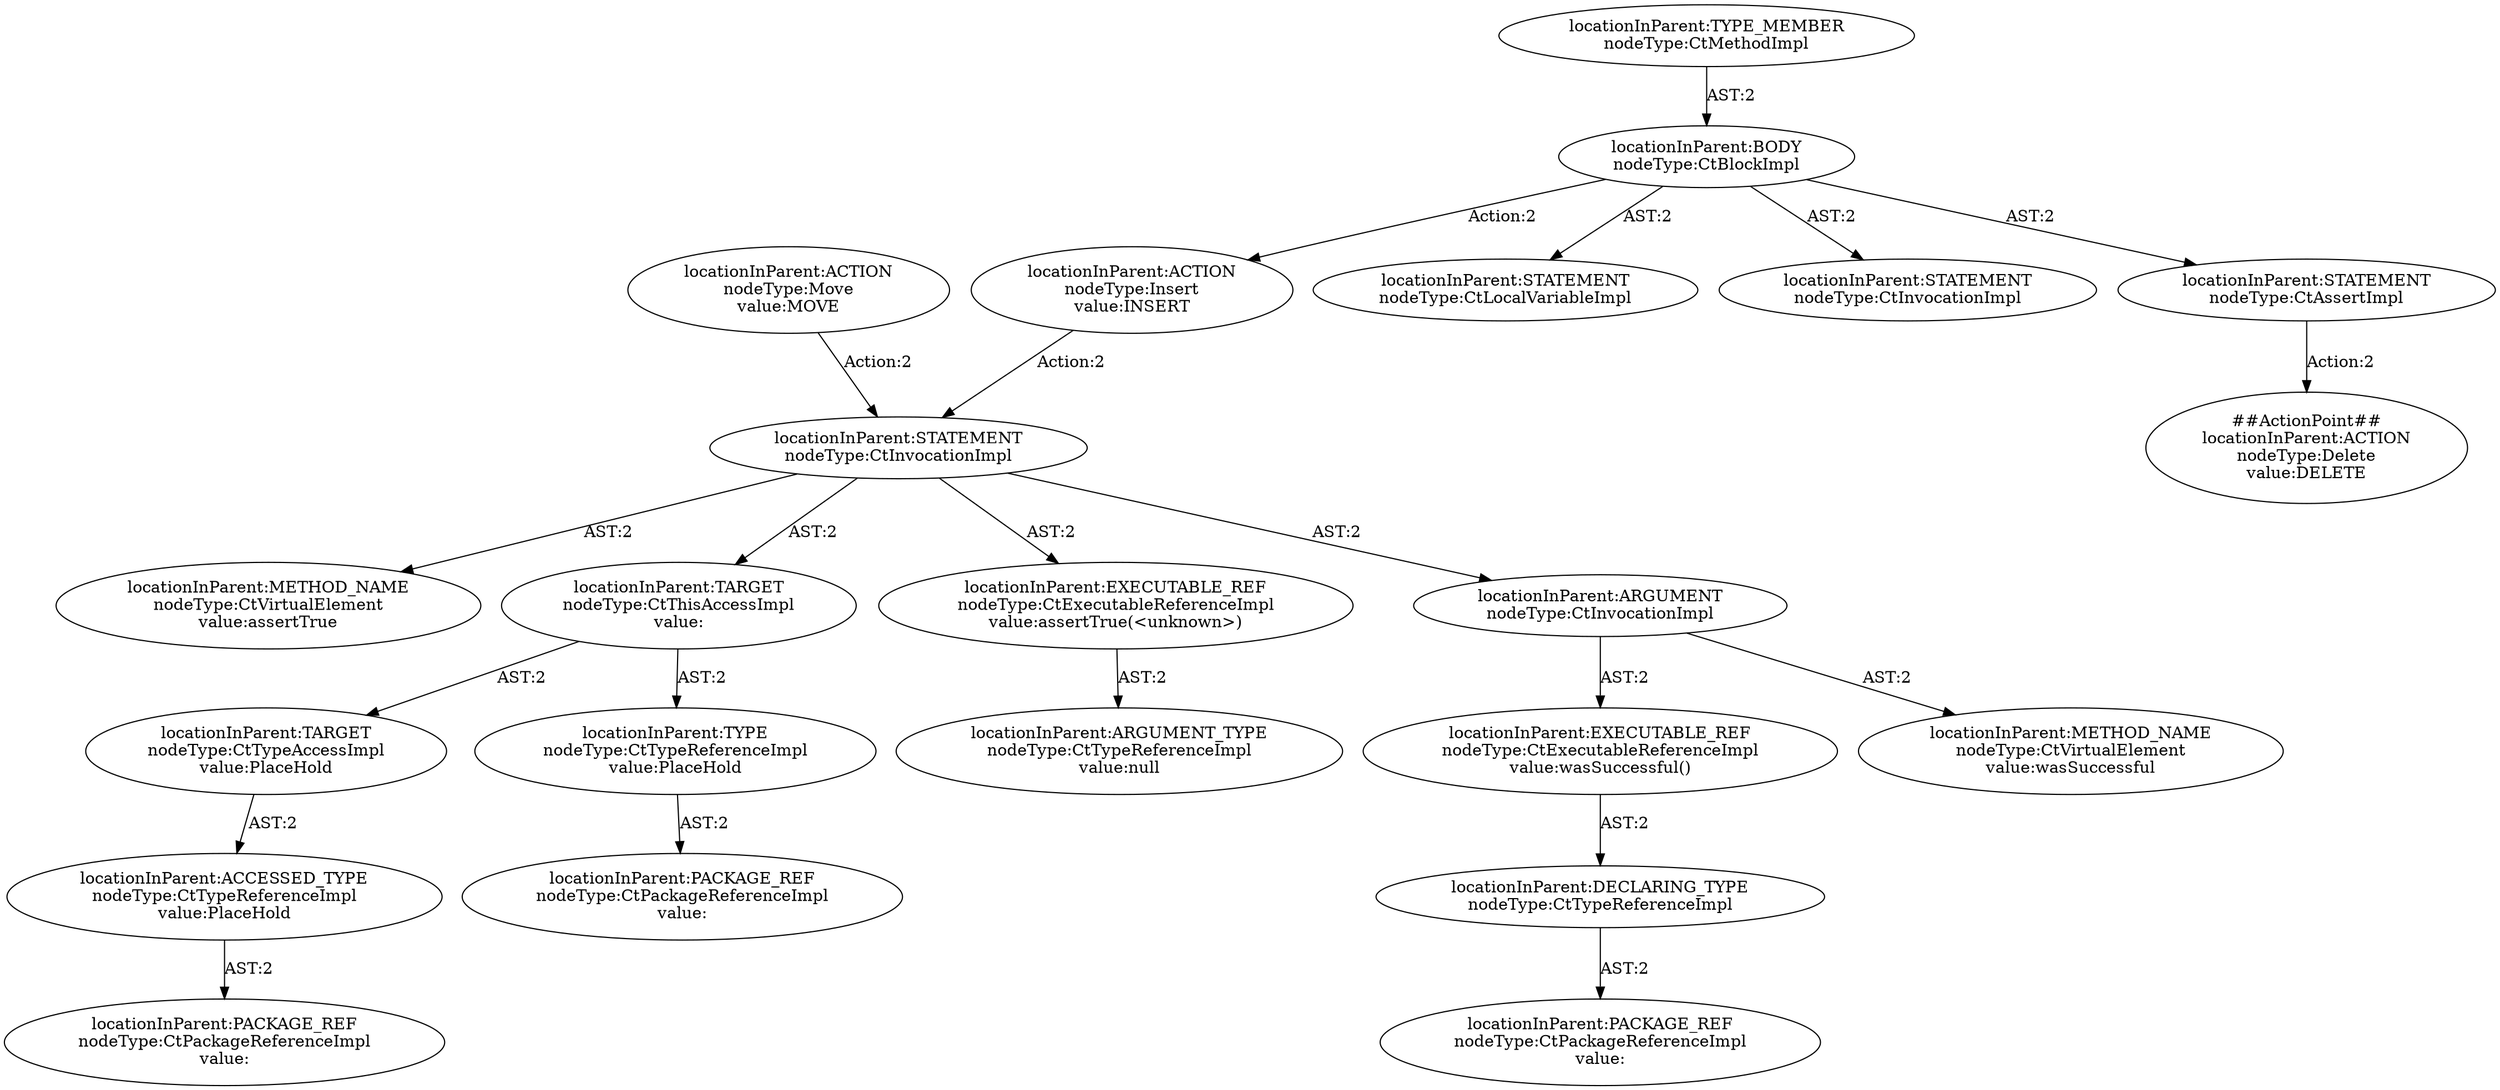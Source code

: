 digraph "Pattern" {
0 [label="##ActionPoint##
locationInParent:ACTION
nodeType:Delete
value:DELETE" shape=ellipse]
1 [label="locationInParent:STATEMENT
nodeType:CtAssertImpl" shape=ellipse]
2 [label="locationInParent:BODY
nodeType:CtBlockImpl" shape=ellipse]
3 [label="locationInParent:TYPE_MEMBER
nodeType:CtMethodImpl" shape=ellipse]
4 [label="locationInParent:STATEMENT
nodeType:CtLocalVariableImpl" shape=ellipse]
5 [label="locationInParent:STATEMENT
nodeType:CtInvocationImpl" shape=ellipse]
6 [label="locationInParent:ACTION
nodeType:Insert
value:INSERT" shape=ellipse]
7 [label="locationInParent:STATEMENT
nodeType:CtInvocationImpl" shape=ellipse]
8 [label="locationInParent:METHOD_NAME
nodeType:CtVirtualElement
value:assertTrue" shape=ellipse]
9 [label="locationInParent:TARGET
nodeType:CtThisAccessImpl
value:" shape=ellipse]
10 [label="locationInParent:TYPE
nodeType:CtTypeReferenceImpl
value:PlaceHold" shape=ellipse]
11 [label="locationInParent:PACKAGE_REF
nodeType:CtPackageReferenceImpl
value:" shape=ellipse]
12 [label="locationInParent:TARGET
nodeType:CtTypeAccessImpl
value:PlaceHold" shape=ellipse]
13 [label="locationInParent:ACCESSED_TYPE
nodeType:CtTypeReferenceImpl
value:PlaceHold" shape=ellipse]
14 [label="locationInParent:PACKAGE_REF
nodeType:CtPackageReferenceImpl
value:" shape=ellipse]
15 [label="locationInParent:EXECUTABLE_REF
nodeType:CtExecutableReferenceImpl
value:assertTrue(<unknown>)" shape=ellipse]
16 [label="locationInParent:ARGUMENT_TYPE
nodeType:CtTypeReferenceImpl
value:null" shape=ellipse]
17 [label="locationInParent:ARGUMENT
nodeType:CtInvocationImpl" shape=ellipse]
18 [label="locationInParent:METHOD_NAME
nodeType:CtVirtualElement
value:wasSuccessful" shape=ellipse]
19 [label="locationInParent:EXECUTABLE_REF
nodeType:CtExecutableReferenceImpl
value:wasSuccessful()" shape=ellipse]
20 [label="locationInParent:DECLARING_TYPE
nodeType:CtTypeReferenceImpl" shape=ellipse]
21 [label="locationInParent:PACKAGE_REF
nodeType:CtPackageReferenceImpl
value:" shape=ellipse]
22 [label="locationInParent:ACTION
nodeType:Move
value:MOVE" shape=ellipse]
1 -> 0 [label="Action:2"];
2 -> 1 [label="AST:2"];
2 -> 4 [label="AST:2"];
2 -> 5 [label="AST:2"];
2 -> 6 [label="Action:2"];
3 -> 2 [label="AST:2"];
6 -> 7 [label="Action:2"];
7 -> 8 [label="AST:2"];
7 -> 9 [label="AST:2"];
7 -> 15 [label="AST:2"];
7 -> 17 [label="AST:2"];
9 -> 10 [label="AST:2"];
9 -> 12 [label="AST:2"];
10 -> 11 [label="AST:2"];
12 -> 13 [label="AST:2"];
13 -> 14 [label="AST:2"];
15 -> 16 [label="AST:2"];
17 -> 18 [label="AST:2"];
17 -> 19 [label="AST:2"];
19 -> 20 [label="AST:2"];
20 -> 21 [label="AST:2"];
22 -> 7 [label="Action:2"];
}